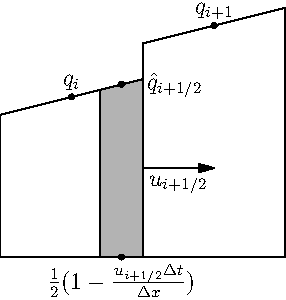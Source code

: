 pair a, b, c, d;
pair e, f, g;
pair c1, d1;
pair tmp;

size(150);
a = (1,1);
b = (xpart(a),3);
d = (3,1);
c = (xpart(d),3.5);
draw(a--b--c--d--cycle);

c1 = b + 0.7(c-b);
d1 = a + 0.7(d-a);
fill(c1--c--d--d1--cycle,0.7white);
draw(c1--c--d--d1--cycle);

e = (xpart(d), 4);
g = (5, ypart(a)) ;
f = (xpart(g), 4.5);
draw(d--e--f--g--cycle);

dot(Label("$q_i$", align=N), 0.5*(b+c));
dot(Label("$q_{i+1}$", align=N), 0.5*(e+f));
dot(shift(9,0)*Label("$\hat{q}_{i+1/2}$", align=E), 0.5(c1+c));
dot(Label("${1 \over 2} (1-{u_{i+1/2} \Delta t \over \Delta x})$", align=S), 
    0.5*(d1+d));
tmp = 0.5(c+d);
draw(Label("$u_{i+1/2}$"),tmp--tmp+(1,0), Arrow);
